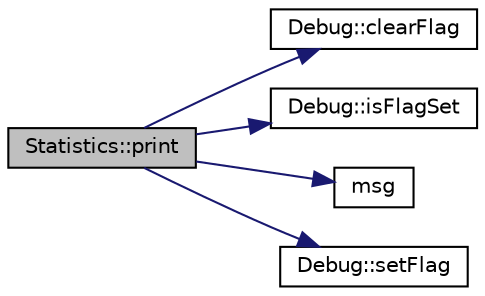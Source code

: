 digraph "Statistics::print"
{
 // LATEX_PDF_SIZE
  edge [fontname="Helvetica",fontsize="10",labelfontname="Helvetica",labelfontsize="10"];
  node [fontname="Helvetica",fontsize="10",shape=record];
  rankdir="LR";
  Node1 [label="Statistics::print",height=0.2,width=0.4,color="black", fillcolor="grey75", style="filled", fontcolor="black",tooltip=" "];
  Node1 -> Node2 [color="midnightblue",fontsize="10",style="solid",fontname="Helvetica"];
  Node2 [label="Debug::clearFlag",height=0.2,width=0.4,color="black", fillcolor="white", style="filled",URL="$classDebug.html#a52481ac5c0428f788b176515da2d75b1",tooltip=" "];
  Node1 -> Node3 [color="midnightblue",fontsize="10",style="solid",fontname="Helvetica"];
  Node3 [label="Debug::isFlagSet",height=0.2,width=0.4,color="black", fillcolor="white", style="filled",URL="$classDebug.html#a92b0668ebfb43903d82ad112bf6c84e1",tooltip=" "];
  Node1 -> Node4 [color="midnightblue",fontsize="10",style="solid",fontname="Helvetica"];
  Node4 [label="msg",height=0.2,width=0.4,color="black", fillcolor="white", style="filled",URL="$message_8cpp.html#aba549a028419cd48a3f373037c2c57eb",tooltip=" "];
  Node1 -> Node5 [color="midnightblue",fontsize="10",style="solid",fontname="Helvetica"];
  Node5 [label="Debug::setFlag",height=0.2,width=0.4,color="black", fillcolor="white", style="filled",URL="$classDebug.html#a3a7f45cdbb37ba05e88fc17a4017f29b",tooltip=" "];
}
